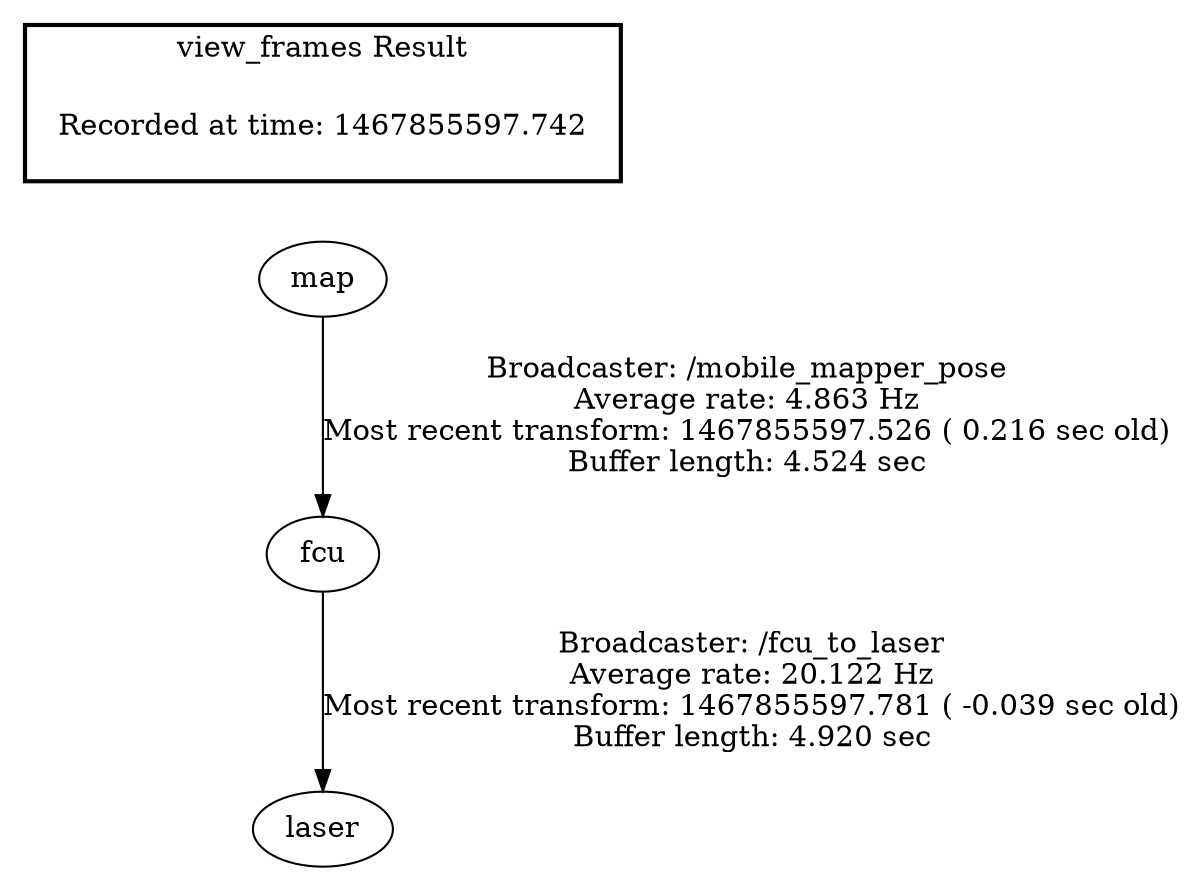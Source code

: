 digraph G {
"fcu" -> "laser"[label="Broadcaster: /fcu_to_laser\nAverage rate: 20.122 Hz\nMost recent transform: 1467855597.781 ( -0.039 sec old)\nBuffer length: 4.920 sec\n"];
"map" -> "fcu"[label="Broadcaster: /mobile_mapper_pose\nAverage rate: 4.863 Hz\nMost recent transform: 1467855597.526 ( 0.216 sec old)\nBuffer length: 4.524 sec\n"];
edge [style=invis];
 subgraph cluster_legend { style=bold; color=black; label ="view_frames Result";
"Recorded at time: 1467855597.742"[ shape=plaintext ] ;
 }->"map";
}
